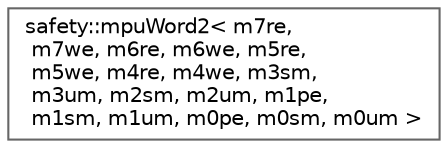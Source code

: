 digraph "Graphical Class Hierarchy"
{
 // LATEX_PDF_SIZE
  bgcolor="transparent";
  edge [fontname=Helvetica,fontsize=10,labelfontname=Helvetica,labelfontsize=10];
  node [fontname=Helvetica,fontsize=10,shape=box,height=0.2,width=0.4];
  rankdir="LR";
  Node0 [id="Node000000",label="safety::mpuWord2\< m7re,\l m7we, m6re, m6we, m5re,\l m5we, m4re, m4we, m3sm,\l m3um, m2sm, m2um, m1pe,\l m1sm, m1um, m0pe, m0sm, m0um \>",height=0.2,width=0.4,color="grey40", fillcolor="white", style="filled",URL="$df/dbd/structsafety_1_1mpuWord2.html",tooltip=" "];
}
